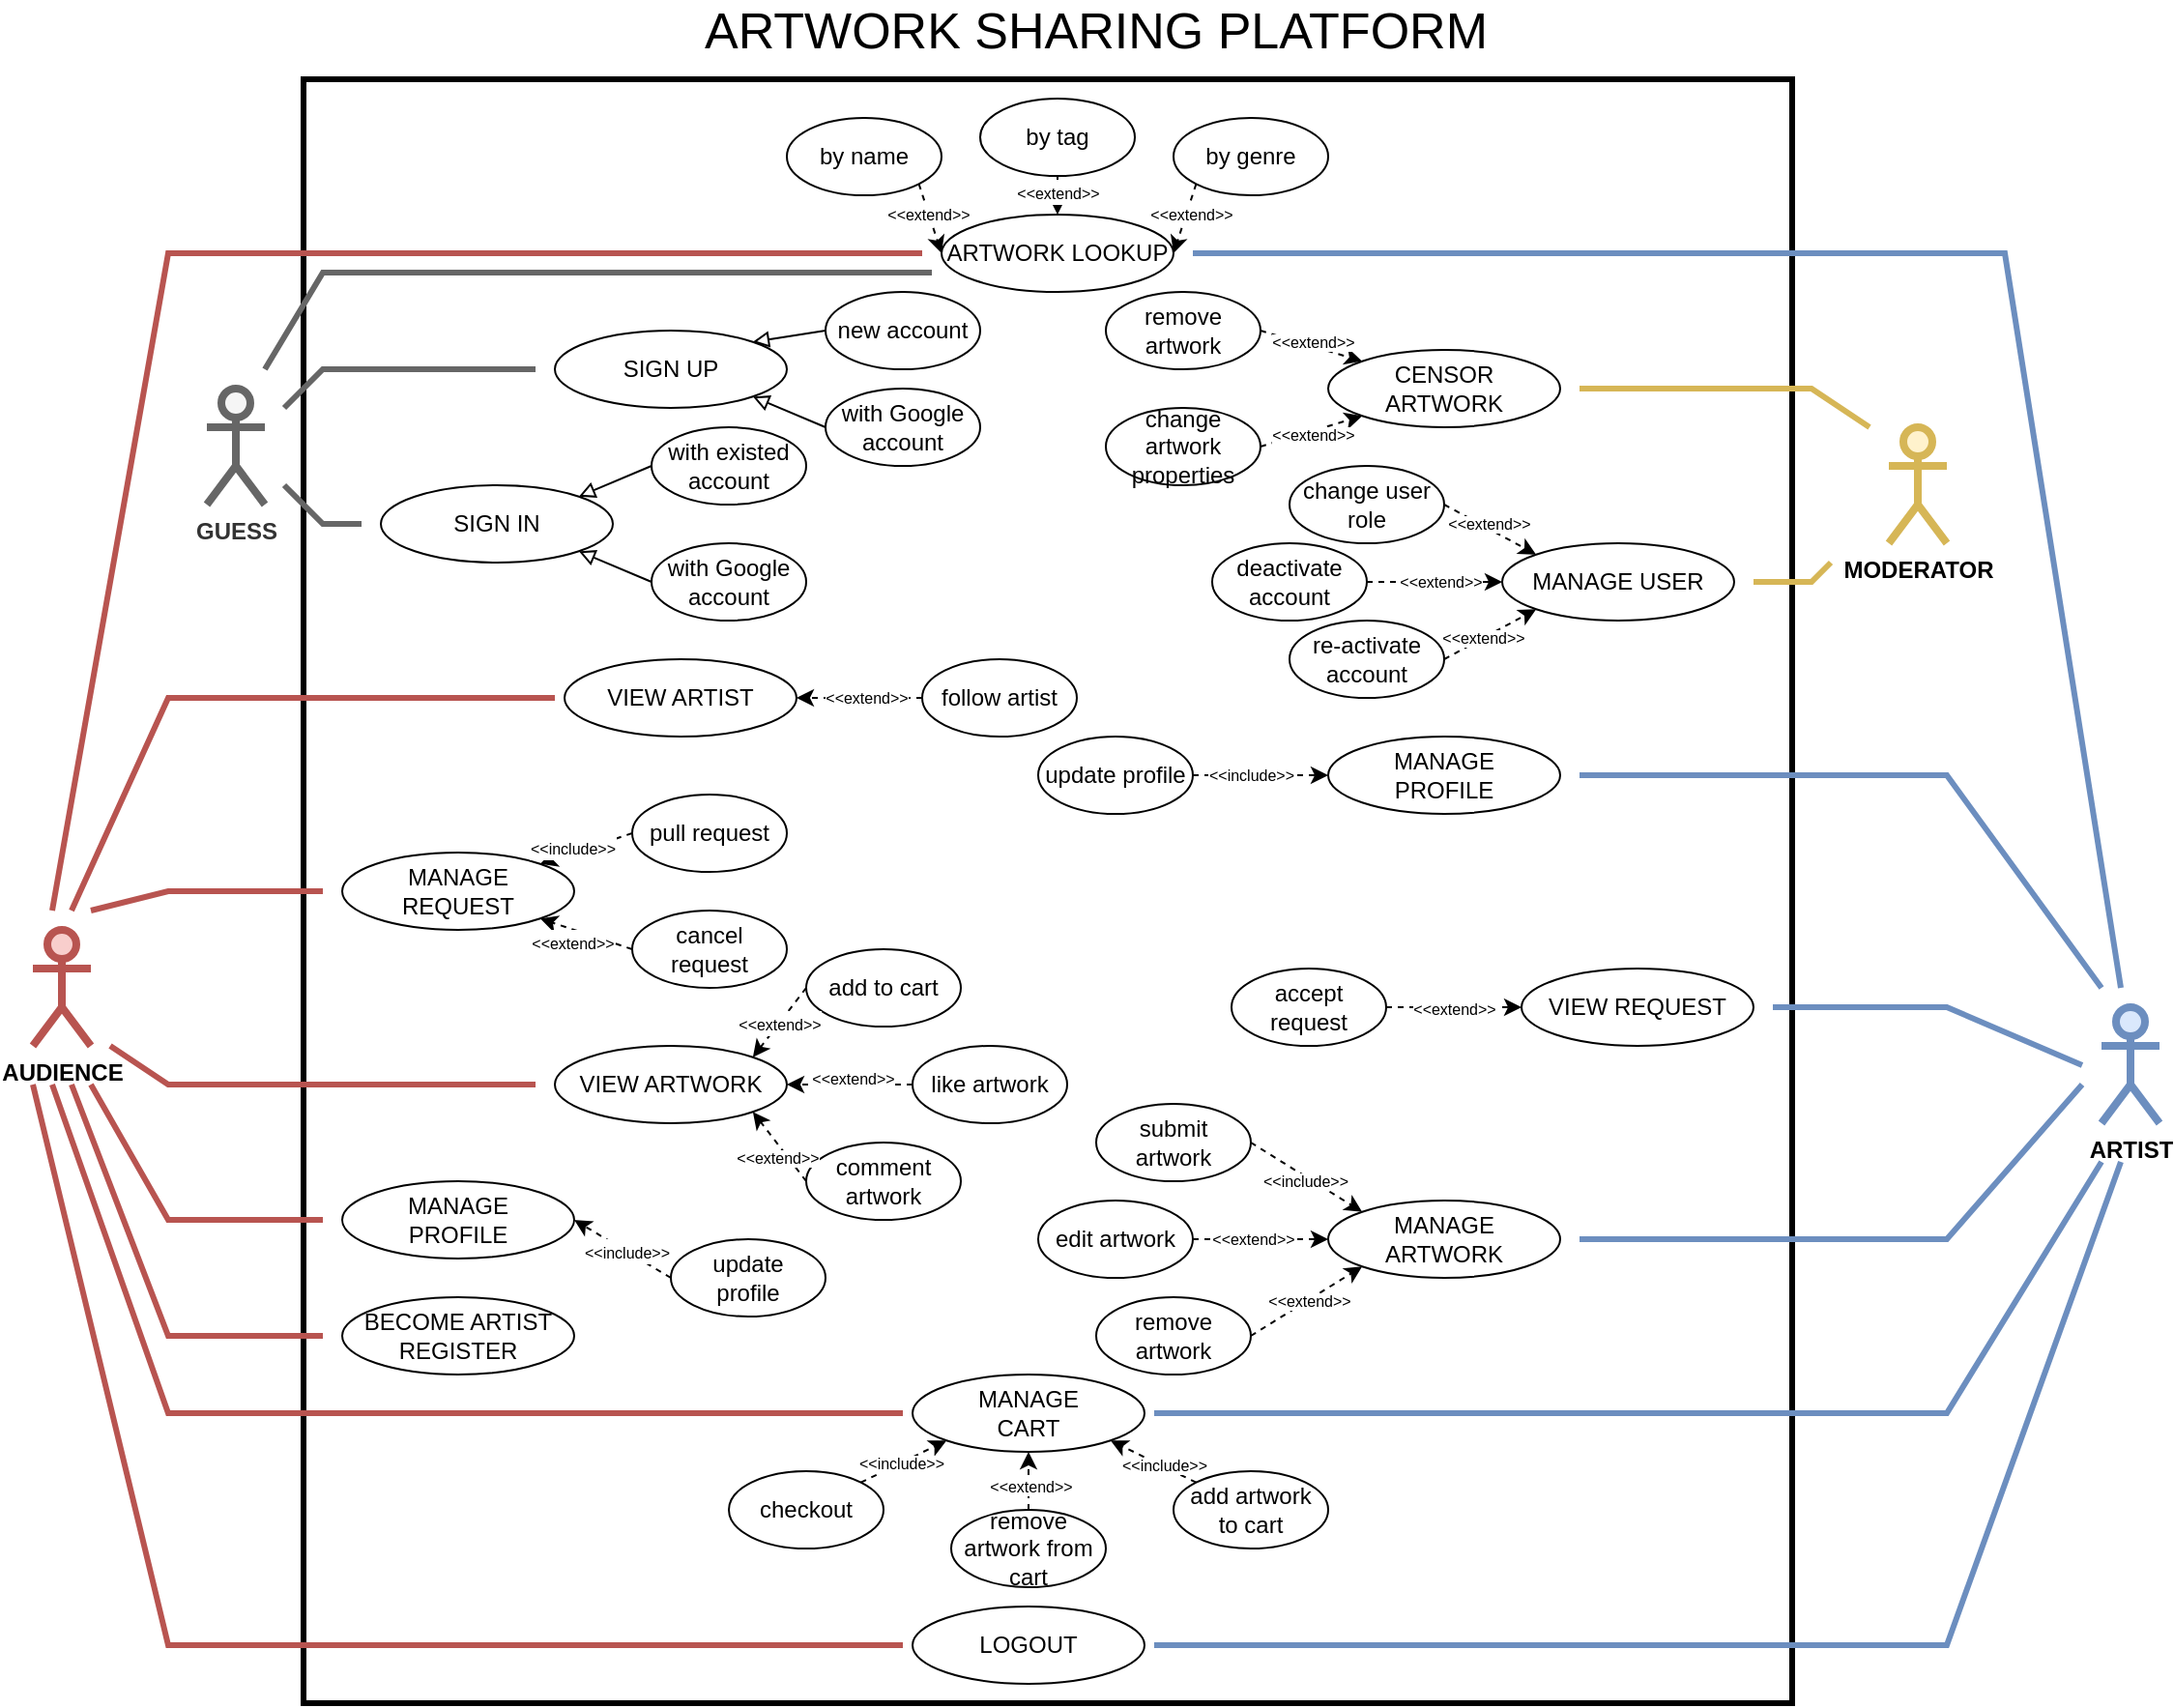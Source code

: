 <mxfile version="22.1.20" type="device">
  <diagram name="Page-1" id="_QdWzowAY5_2tpJYNjvo">
    <mxGraphModel dx="2316" dy="1824" grid="1" gridSize="10" guides="1" tooltips="1" connect="1" arrows="1" fold="1" page="1" pageScale="1" pageWidth="850" pageHeight="1100" math="0" shadow="0">
      <root>
        <mxCell id="0" />
        <mxCell id="1" parent="0" />
        <mxCell id="SqxgfFRfLjjIT3GgbSrg-59" value="" style="rounded=0;whiteSpace=wrap;html=1;strokeWidth=3;" vertex="1" parent="1">
          <mxGeometry x="70" y="-830" width="770" height="840" as="geometry" />
        </mxCell>
        <mxCell id="dZkpgGLST4CIbAvVfnqE-1" value="&lt;b&gt;AUDIENCE&lt;/b&gt;" style="shape=umlActor;verticalLabelPosition=bottom;verticalAlign=top;html=1;outlineConnect=0;fillColor=#f8cecc;strokeColor=#b85450;strokeWidth=4;" parent="1" vertex="1">
          <mxGeometry x="-70" y="-390" width="30" height="60" as="geometry" />
        </mxCell>
        <mxCell id="dZkpgGLST4CIbAvVfnqE-3" value="VIEW ARTWORK" style="ellipse;whiteSpace=wrap;html=1;" parent="1" vertex="1">
          <mxGeometry x="200" y="-330" width="120" height="40" as="geometry" />
        </mxCell>
        <mxCell id="dZkpgGLST4CIbAvVfnqE-4" value="VIEW ARTIST" style="ellipse;whiteSpace=wrap;html=1;" parent="1" vertex="1">
          <mxGeometry x="205" y="-530" width="120" height="40" as="geometry" />
        </mxCell>
        <mxCell id="dZkpgGLST4CIbAvVfnqE-5" value="MANAGE&lt;br&gt;REQUEST" style="ellipse;whiteSpace=wrap;html=1;" parent="1" vertex="1">
          <mxGeometry x="90" y="-430" width="120" height="40" as="geometry" />
        </mxCell>
        <mxCell id="dZkpgGLST4CIbAvVfnqE-6" value="MANAGE&lt;br&gt;PROFILE" style="ellipse;whiteSpace=wrap;html=1;" parent="1" vertex="1">
          <mxGeometry x="90" y="-260" width="120" height="40" as="geometry" />
        </mxCell>
        <mxCell id="dZkpgGLST4CIbAvVfnqE-7" value="MANAGE&lt;br&gt;CART" style="ellipse;whiteSpace=wrap;html=1;" parent="1" vertex="1">
          <mxGeometry x="385" y="-160" width="120" height="40" as="geometry" />
        </mxCell>
        <mxCell id="dZkpgGLST4CIbAvVfnqE-18" value="pull request" style="ellipse;whiteSpace=wrap;html=1;" parent="1" vertex="1">
          <mxGeometry x="240" y="-460" width="80" height="40" as="geometry" />
        </mxCell>
        <mxCell id="dZkpgGLST4CIbAvVfnqE-19" value="cancel&lt;br&gt;request" style="ellipse;whiteSpace=wrap;html=1;" parent="1" vertex="1">
          <mxGeometry x="240" y="-400" width="80" height="40" as="geometry" />
        </mxCell>
        <mxCell id="dZkpgGLST4CIbAvVfnqE-20" value="" style="endArrow=classic;html=1;rounded=0;exitX=0;exitY=0.5;exitDx=0;exitDy=0;entryX=1;entryY=1;entryDx=0;entryDy=0;dashed=1;" parent="1" source="dZkpgGLST4CIbAvVfnqE-19" target="dZkpgGLST4CIbAvVfnqE-5" edge="1">
          <mxGeometry width="50" height="50" relative="1" as="geometry">
            <mxPoint x="220" y="-490" as="sourcePoint" />
            <mxPoint x="202" y="-506" as="targetPoint" />
          </mxGeometry>
        </mxCell>
        <mxCell id="SqxgfFRfLjjIT3GgbSrg-22" value="&lt;font style=&quot;font-size: 8px;&quot;&gt;&amp;lt;&amp;lt;extend&amp;gt;&amp;gt;&lt;/font&gt;" style="edgeLabel;html=1;align=center;verticalAlign=middle;resizable=0;points=[];" vertex="1" connectable="0" parent="dZkpgGLST4CIbAvVfnqE-20">
          <mxGeometry x="0.136" relative="1" as="geometry">
            <mxPoint x="-4" y="5" as="offset" />
          </mxGeometry>
        </mxCell>
        <mxCell id="dZkpgGLST4CIbAvVfnqE-21" value="" style="endArrow=classic;html=1;rounded=0;exitX=0;exitY=0.5;exitDx=0;exitDy=0;entryX=1;entryY=0;entryDx=0;entryDy=0;dashed=1;" parent="1" source="dZkpgGLST4CIbAvVfnqE-18" target="dZkpgGLST4CIbAvVfnqE-5" edge="1">
          <mxGeometry width="50" height="50" relative="1" as="geometry">
            <mxPoint x="220" y="-490" as="sourcePoint" />
            <mxPoint x="202" y="-506" as="targetPoint" />
          </mxGeometry>
        </mxCell>
        <mxCell id="SqxgfFRfLjjIT3GgbSrg-21" value="&lt;font style=&quot;font-size: 8px;&quot;&gt;&amp;lt;&amp;lt;include&amp;gt;&amp;gt;&lt;/font&gt;" style="edgeLabel;html=1;align=center;verticalAlign=middle;resizable=0;points=[];" vertex="1" connectable="0" parent="dZkpgGLST4CIbAvVfnqE-21">
          <mxGeometry x="-0.175" y="2" relative="1" as="geometry">
            <mxPoint x="-12" y="-2" as="offset" />
          </mxGeometry>
        </mxCell>
        <mxCell id="dZkpgGLST4CIbAvVfnqE-22" value="update&lt;br&gt;profile" style="ellipse;whiteSpace=wrap;html=1;" parent="1" vertex="1">
          <mxGeometry x="260" y="-230" width="80" height="40" as="geometry" />
        </mxCell>
        <mxCell id="dZkpgGLST4CIbAvVfnqE-24" value="" style="endArrow=classic;html=1;rounded=0;exitX=0;exitY=0.5;exitDx=0;exitDy=0;entryX=1;entryY=0.5;entryDx=0;entryDy=0;dashed=1;" parent="1" source="dZkpgGLST4CIbAvVfnqE-22" target="dZkpgGLST4CIbAvVfnqE-6" edge="1">
          <mxGeometry width="50" height="50" relative="1" as="geometry">
            <mxPoint x="240" y="-290" as="sourcePoint" />
            <mxPoint x="202" y="-306" as="targetPoint" />
          </mxGeometry>
        </mxCell>
        <mxCell id="SqxgfFRfLjjIT3GgbSrg-55" value="&lt;font style=&quot;font-size: 8px;&quot;&gt;&amp;lt;&amp;lt;include&amp;gt;&amp;gt;&lt;/font&gt;" style="edgeLabel;html=1;align=center;verticalAlign=middle;resizable=0;points=[];" vertex="1" connectable="0" parent="dZkpgGLST4CIbAvVfnqE-24">
          <mxGeometry x="-0.057" relative="1" as="geometry">
            <mxPoint as="offset" />
          </mxGeometry>
        </mxCell>
        <mxCell id="dZkpgGLST4CIbAvVfnqE-25" value="add artwork&lt;br&gt;to cart" style="ellipse;whiteSpace=wrap;html=1;" parent="1" vertex="1">
          <mxGeometry x="520" y="-110" width="80" height="40" as="geometry" />
        </mxCell>
        <mxCell id="dZkpgGLST4CIbAvVfnqE-26" value="remove artwork from cart" style="ellipse;whiteSpace=wrap;html=1;" parent="1" vertex="1">
          <mxGeometry x="405" y="-90" width="80" height="40" as="geometry" />
        </mxCell>
        <mxCell id="dZkpgGLST4CIbAvVfnqE-27" value="checkout" style="ellipse;whiteSpace=wrap;html=1;" parent="1" vertex="1">
          <mxGeometry x="290" y="-110" width="80" height="40" as="geometry" />
        </mxCell>
        <mxCell id="dZkpgGLST4CIbAvVfnqE-29" value="" style="endArrow=classic;html=1;rounded=0;exitX=1;exitY=0;exitDx=0;exitDy=0;entryX=0;entryY=1;entryDx=0;entryDy=0;dashed=1;" parent="1" source="dZkpgGLST4CIbAvVfnqE-27" target="dZkpgGLST4CIbAvVfnqE-7" edge="1">
          <mxGeometry width="50" height="50" relative="1" as="geometry">
            <mxPoint x="535" y="-290" as="sourcePoint" />
            <mxPoint x="497" y="-306" as="targetPoint" />
          </mxGeometry>
        </mxCell>
        <mxCell id="SqxgfFRfLjjIT3GgbSrg-51" value="&amp;lt;&amp;lt;include&amp;gt;&amp;gt;" style="edgeLabel;html=1;align=center;verticalAlign=middle;resizable=0;points=[];fontSize=8;" vertex="1" connectable="0" parent="dZkpgGLST4CIbAvVfnqE-29">
          <mxGeometry x="-0.074" relative="1" as="geometry">
            <mxPoint as="offset" />
          </mxGeometry>
        </mxCell>
        <mxCell id="dZkpgGLST4CIbAvVfnqE-30" value="" style="endArrow=classic;html=1;rounded=0;exitX=0;exitY=0;exitDx=0;exitDy=0;entryX=1;entryY=1;entryDx=0;entryDy=0;dashed=1;" parent="1" source="dZkpgGLST4CIbAvVfnqE-25" target="dZkpgGLST4CIbAvVfnqE-7" edge="1">
          <mxGeometry width="50" height="50" relative="1" as="geometry">
            <mxPoint x="535" y="-80" as="sourcePoint" />
            <mxPoint x="495" y="-130" as="targetPoint" />
          </mxGeometry>
        </mxCell>
        <mxCell id="SqxgfFRfLjjIT3GgbSrg-52" value="&amp;lt;&amp;lt;include&amp;gt;&amp;gt;" style="edgeLabel;html=1;align=center;verticalAlign=middle;resizable=0;points=[];fontSize=8;" vertex="1" connectable="0" parent="dZkpgGLST4CIbAvVfnqE-30">
          <mxGeometry x="-0.308" y="1" relative="1" as="geometry">
            <mxPoint x="-1" y="-3" as="offset" />
          </mxGeometry>
        </mxCell>
        <mxCell id="dZkpgGLST4CIbAvVfnqE-31" value="" style="endArrow=classic;html=1;rounded=0;exitX=0.5;exitY=0;exitDx=0;exitDy=0;entryX=0.5;entryY=1;entryDx=0;entryDy=0;dashed=1;" parent="1" source="dZkpgGLST4CIbAvVfnqE-26" target="dZkpgGLST4CIbAvVfnqE-7" edge="1">
          <mxGeometry width="50" height="50" relative="1" as="geometry">
            <mxPoint x="535" y="-180" as="sourcePoint" />
            <mxPoint x="505" y="-140" as="targetPoint" />
          </mxGeometry>
        </mxCell>
        <mxCell id="SqxgfFRfLjjIT3GgbSrg-53" value="&amp;lt;&amp;lt;extend&amp;gt;&amp;gt;" style="edgeLabel;html=1;align=center;verticalAlign=middle;resizable=0;points=[];fontSize=8;" vertex="1" connectable="0" parent="dZkpgGLST4CIbAvVfnqE-31">
          <mxGeometry x="-0.209" y="-1" relative="1" as="geometry">
            <mxPoint as="offset" />
          </mxGeometry>
        </mxCell>
        <mxCell id="dZkpgGLST4CIbAvVfnqE-32" value="like artwork" style="ellipse;whiteSpace=wrap;html=1;" parent="1" vertex="1">
          <mxGeometry x="385" y="-330" width="80" height="40" as="geometry" />
        </mxCell>
        <mxCell id="dZkpgGLST4CIbAvVfnqE-33" value="comment artwork" style="ellipse;whiteSpace=wrap;html=1;" parent="1" vertex="1">
          <mxGeometry x="330" y="-280" width="80" height="40" as="geometry" />
        </mxCell>
        <mxCell id="dZkpgGLST4CIbAvVfnqE-34" value="add to cart" style="ellipse;whiteSpace=wrap;html=1;" parent="1" vertex="1">
          <mxGeometry x="330" y="-380" width="80" height="40" as="geometry" />
        </mxCell>
        <mxCell id="dZkpgGLST4CIbAvVfnqE-37" value="" style="endArrow=classic;html=1;rounded=0;exitX=0;exitY=0.5;exitDx=0;exitDy=0;entryX=1;entryY=1;entryDx=0;entryDy=0;dashed=1;" parent="1" source="dZkpgGLST4CIbAvVfnqE-33" edge="1" target="dZkpgGLST4CIbAvVfnqE-3">
          <mxGeometry width="50" height="50" relative="1" as="geometry">
            <mxPoint x="340" y="-220" as="sourcePoint" />
            <mxPoint x="320" y="-300" as="targetPoint" />
          </mxGeometry>
        </mxCell>
        <mxCell id="SqxgfFRfLjjIT3GgbSrg-26" value="&amp;lt;&amp;lt;extend&amp;gt;&amp;gt;" style="edgeLabel;html=1;align=center;verticalAlign=middle;resizable=0;points=[];fontSize=8;" vertex="1" connectable="0" parent="dZkpgGLST4CIbAvVfnqE-37">
          <mxGeometry x="-0.176" y="1" relative="1" as="geometry">
            <mxPoint x="-3" y="2" as="offset" />
          </mxGeometry>
        </mxCell>
        <mxCell id="dZkpgGLST4CIbAvVfnqE-38" value="" style="endArrow=classic;html=1;rounded=0;exitX=0;exitY=0.5;exitDx=0;exitDy=0;dashed=1;" parent="1" source="dZkpgGLST4CIbAvVfnqE-32" edge="1">
          <mxGeometry width="50" height="50" relative="1" as="geometry">
            <mxPoint x="340" y="-270" as="sourcePoint" />
            <mxPoint x="320" y="-310" as="targetPoint" />
          </mxGeometry>
        </mxCell>
        <mxCell id="SqxgfFRfLjjIT3GgbSrg-25" value="&amp;lt;&amp;lt;extend&amp;gt;&amp;gt;" style="edgeLabel;html=1;align=center;verticalAlign=middle;resizable=0;points=[];fontSize=8;" vertex="1" connectable="0" parent="dZkpgGLST4CIbAvVfnqE-38">
          <mxGeometry x="-0.139" y="1" relative="1" as="geometry">
            <mxPoint x="-3" y="-4" as="offset" />
          </mxGeometry>
        </mxCell>
        <mxCell id="dZkpgGLST4CIbAvVfnqE-39" value="" style="endArrow=classic;html=1;rounded=0;exitX=0;exitY=0.5;exitDx=0;exitDy=0;entryX=1;entryY=0;entryDx=0;entryDy=0;dashed=1;" parent="1" source="dZkpgGLST4CIbAvVfnqE-34" target="dZkpgGLST4CIbAvVfnqE-3" edge="1">
          <mxGeometry width="50" height="50" relative="1" as="geometry">
            <mxPoint x="350" y="-330" as="sourcePoint" />
            <mxPoint x="300" y="-320" as="targetPoint" />
          </mxGeometry>
        </mxCell>
        <mxCell id="SqxgfFRfLjjIT3GgbSrg-23" value="&lt;font style=&quot;font-size: 8px;&quot;&gt;&amp;lt;&amp;lt;extend&amp;gt;&amp;gt;&lt;/font&gt;" style="edgeLabel;html=1;align=center;verticalAlign=middle;resizable=0;points=[];" vertex="1" connectable="0" parent="dZkpgGLST4CIbAvVfnqE-39">
          <mxGeometry x="0.006" relative="1" as="geometry">
            <mxPoint as="offset" />
          </mxGeometry>
        </mxCell>
        <mxCell id="dZkpgGLST4CIbAvVfnqE-40" value="follow artist" style="ellipse;whiteSpace=wrap;html=1;" parent="1" vertex="1">
          <mxGeometry x="390" y="-530" width="80" height="40" as="geometry" />
        </mxCell>
        <mxCell id="dZkpgGLST4CIbAvVfnqE-44" value="" style="endArrow=classic;html=1;rounded=0;exitX=0;exitY=0.5;exitDx=0;exitDy=0;entryX=1;entryY=0.5;entryDx=0;entryDy=0;dashed=1;" parent="1" source="dZkpgGLST4CIbAvVfnqE-40" target="dZkpgGLST4CIbAvVfnqE-4" edge="1">
          <mxGeometry width="50" height="50" relative="1" as="geometry">
            <mxPoint x="355" y="-450" as="sourcePoint" />
            <mxPoint x="307" y="-524" as="targetPoint" />
          </mxGeometry>
        </mxCell>
        <mxCell id="SqxgfFRfLjjIT3GgbSrg-18" value="&amp;lt;&amp;lt;extend&amp;gt;&amp;gt;" style="edgeLabel;html=1;align=center;verticalAlign=middle;resizable=0;points=[];fontSize=8;" vertex="1" connectable="0" parent="dZkpgGLST4CIbAvVfnqE-44">
          <mxGeometry x="-0.303" y="3" relative="1" as="geometry">
            <mxPoint x="-7" y="-3" as="offset" />
          </mxGeometry>
        </mxCell>
        <mxCell id="dZkpgGLST4CIbAvVfnqE-46" value="&lt;b&gt;ARTIST&lt;/b&gt;" style="shape=umlActor;verticalLabelPosition=bottom;verticalAlign=top;html=1;outlineConnect=0;fillColor=#dae8fc;strokeColor=#6c8ebf;strokeWidth=4;" parent="1" vertex="1">
          <mxGeometry x="1000" y="-350" width="30" height="60" as="geometry" />
        </mxCell>
        <mxCell id="dZkpgGLST4CIbAvVfnqE-57" value="MANAGE&lt;br&gt;ARTWORK" style="ellipse;whiteSpace=wrap;html=1;" parent="1" vertex="1">
          <mxGeometry x="600" y="-250" width="120" height="40" as="geometry" />
        </mxCell>
        <mxCell id="dZkpgGLST4CIbAvVfnqE-59" value="VIEW REQUEST" style="ellipse;whiteSpace=wrap;html=1;" parent="1" vertex="1">
          <mxGeometry x="700" y="-370" width="120" height="40" as="geometry" />
        </mxCell>
        <mxCell id="dZkpgGLST4CIbAvVfnqE-61" value="MANAGE&lt;br&gt;PROFILE" style="ellipse;whiteSpace=wrap;html=1;" parent="1" vertex="1">
          <mxGeometry x="600" y="-490" width="120" height="40" as="geometry" />
        </mxCell>
        <mxCell id="dZkpgGLST4CIbAvVfnqE-73" value="edit artwork" style="ellipse;whiteSpace=wrap;html=1;" parent="1" vertex="1">
          <mxGeometry x="450" y="-250" width="80" height="40" as="geometry" />
        </mxCell>
        <mxCell id="dZkpgGLST4CIbAvVfnqE-74" value="remove artwork" style="ellipse;whiteSpace=wrap;html=1;" parent="1" vertex="1">
          <mxGeometry x="480" y="-200" width="80" height="40" as="geometry" />
        </mxCell>
        <mxCell id="dZkpgGLST4CIbAvVfnqE-75" value="submit artwork" style="ellipse;whiteSpace=wrap;html=1;" parent="1" vertex="1">
          <mxGeometry x="480" y="-300" width="80" height="40" as="geometry" />
        </mxCell>
        <mxCell id="dZkpgGLST4CIbAvVfnqE-81" value="" style="endArrow=classic;html=1;rounded=0;exitX=1;exitY=0.5;exitDx=0;exitDy=0;entryX=0;entryY=0;entryDx=0;entryDy=0;dashed=1;" parent="1" source="dZkpgGLST4CIbAvVfnqE-75" target="dZkpgGLST4CIbAvVfnqE-57" edge="1">
          <mxGeometry width="50" height="50" relative="1" as="geometry">
            <mxPoint x="590" y="-90" as="sourcePoint" />
            <mxPoint x="628" y="-74" as="targetPoint" />
          </mxGeometry>
        </mxCell>
        <mxCell id="SqxgfFRfLjjIT3GgbSrg-41" value="&amp;lt;&amp;lt;include&amp;gt;&amp;gt;" style="edgeLabel;html=1;align=center;verticalAlign=middle;resizable=0;points=[];fontSize=8;" vertex="1" connectable="0" parent="dZkpgGLST4CIbAvVfnqE-81">
          <mxGeometry x="-0.015" y="-2" relative="1" as="geometry">
            <mxPoint as="offset" />
          </mxGeometry>
        </mxCell>
        <mxCell id="dZkpgGLST4CIbAvVfnqE-82" value="" style="endArrow=classic;html=1;rounded=0;exitX=1;exitY=0.5;exitDx=0;exitDy=0;entryX=0;entryY=1;entryDx=0;entryDy=0;dashed=1;" parent="1" source="dZkpgGLST4CIbAvVfnqE-74" target="dZkpgGLST4CIbAvVfnqE-57" edge="1">
          <mxGeometry width="50" height="50" relative="1" as="geometry">
            <mxPoint x="590" y="-270" as="sourcePoint" />
            <mxPoint x="628" y="-234" as="targetPoint" />
          </mxGeometry>
        </mxCell>
        <mxCell id="SqxgfFRfLjjIT3GgbSrg-44" value="&amp;lt;&amp;lt;extend&amp;gt;&amp;gt;" style="edgeLabel;html=1;align=center;verticalAlign=middle;resizable=0;points=[];fontSize=8;" vertex="1" connectable="0" parent="dZkpgGLST4CIbAvVfnqE-82">
          <mxGeometry x="0.032" relative="1" as="geometry">
            <mxPoint as="offset" />
          </mxGeometry>
        </mxCell>
        <mxCell id="dZkpgGLST4CIbAvVfnqE-83" value="" style="endArrow=classic;html=1;rounded=0;exitX=1;exitY=0.5;exitDx=0;exitDy=0;dashed=1;" parent="1" source="dZkpgGLST4CIbAvVfnqE-73" edge="1">
          <mxGeometry width="50" height="50" relative="1" as="geometry">
            <mxPoint x="600" y="-260" as="sourcePoint" />
            <mxPoint x="600" y="-230" as="targetPoint" />
          </mxGeometry>
        </mxCell>
        <mxCell id="SqxgfFRfLjjIT3GgbSrg-42" value="&amp;lt;&amp;lt;extend&amp;gt;&amp;gt;" style="edgeLabel;html=1;align=center;verticalAlign=middle;resizable=0;points=[];fontSize=8;" vertex="1" connectable="0" parent="dZkpgGLST4CIbAvVfnqE-83">
          <mxGeometry x="-0.114" relative="1" as="geometry">
            <mxPoint as="offset" />
          </mxGeometry>
        </mxCell>
        <mxCell id="dZkpgGLST4CIbAvVfnqE-87" value="accept request" style="ellipse;whiteSpace=wrap;html=1;" parent="1" vertex="1">
          <mxGeometry x="550" y="-370" width="80" height="40" as="geometry" />
        </mxCell>
        <mxCell id="dZkpgGLST4CIbAvVfnqE-88" value="" style="endArrow=classic;html=1;rounded=0;exitX=1;exitY=0.5;exitDx=0;exitDy=0;dashed=1;" parent="1" source="dZkpgGLST4CIbAvVfnqE-87" edge="1">
          <mxGeometry width="50" height="50" relative="1" as="geometry">
            <mxPoint x="210" y="-390" as="sourcePoint" />
            <mxPoint x="700" y="-350" as="targetPoint" />
          </mxGeometry>
        </mxCell>
        <mxCell id="SqxgfFRfLjjIT3GgbSrg-39" value="&amp;lt;&amp;lt;extend&amp;gt;&amp;gt;" style="edgeLabel;html=1;align=center;verticalAlign=middle;resizable=0;points=[];fontSize=8;" vertex="1" connectable="0" parent="dZkpgGLST4CIbAvVfnqE-88">
          <mxGeometry x="-0.017" y="-1" relative="1" as="geometry">
            <mxPoint as="offset" />
          </mxGeometry>
        </mxCell>
        <mxCell id="dZkpgGLST4CIbAvVfnqE-95" value="update profile" style="ellipse;whiteSpace=wrap;html=1;" parent="1" vertex="1">
          <mxGeometry x="450" y="-490" width="80" height="40" as="geometry" />
        </mxCell>
        <mxCell id="dZkpgGLST4CIbAvVfnqE-96" value="" style="endArrow=classic;html=1;rounded=0;exitX=1;exitY=0.5;exitDx=0;exitDy=0;entryX=0;entryY=0.5;entryDx=0;entryDy=0;dashed=1;" parent="1" source="dZkpgGLST4CIbAvVfnqE-95" target="dZkpgGLST4CIbAvVfnqE-61" edge="1">
          <mxGeometry width="50" height="50" relative="1" as="geometry">
            <mxPoint x="590" y="-390" as="sourcePoint" />
            <mxPoint x="628" y="-374" as="targetPoint" />
          </mxGeometry>
        </mxCell>
        <mxCell id="SqxgfFRfLjjIT3GgbSrg-36" value="&amp;lt;&amp;lt;include&amp;gt;&amp;gt;" style="edgeLabel;html=1;align=center;verticalAlign=middle;resizable=0;points=[];fontSize=8;" vertex="1" connectable="0" parent="dZkpgGLST4CIbAvVfnqE-96">
          <mxGeometry x="-0.074" y="-1" relative="1" as="geometry">
            <mxPoint x="-3" y="-1" as="offset" />
          </mxGeometry>
        </mxCell>
        <mxCell id="dZkpgGLST4CIbAvVfnqE-97" value="&lt;b&gt;MODERATOR&lt;br&gt;&lt;/b&gt;" style="shape=umlActor;verticalLabelPosition=bottom;verticalAlign=top;html=1;outlineConnect=0;fillColor=#fff2cc;strokeColor=#d6b656;strokeWidth=4;" parent="1" vertex="1">
          <mxGeometry x="890" y="-650" width="30" height="60" as="geometry" />
        </mxCell>
        <mxCell id="dZkpgGLST4CIbAvVfnqE-98" value="CENSOR&lt;br&gt;ARTWORK" style="ellipse;whiteSpace=wrap;html=1;" parent="1" vertex="1">
          <mxGeometry x="600" y="-690" width="120" height="40" as="geometry" />
        </mxCell>
        <mxCell id="dZkpgGLST4CIbAvVfnqE-99" value="MANAGE USER" style="ellipse;whiteSpace=wrap;html=1;" parent="1" vertex="1">
          <mxGeometry x="690" y="-590" width="120" height="40" as="geometry" />
        </mxCell>
        <mxCell id="dZkpgGLST4CIbAvVfnqE-100" value="re-activate account" style="ellipse;whiteSpace=wrap;html=1;" parent="1" vertex="1">
          <mxGeometry x="580" y="-550" width="80" height="40" as="geometry" />
        </mxCell>
        <mxCell id="dZkpgGLST4CIbAvVfnqE-101" value="change user role" style="ellipse;whiteSpace=wrap;html=1;" parent="1" vertex="1">
          <mxGeometry x="580" y="-630" width="80" height="40" as="geometry" />
        </mxCell>
        <mxCell id="dZkpgGLST4CIbAvVfnqE-102" value="" style="endArrow=classic;html=1;rounded=0;exitX=1;exitY=0.5;exitDx=0;exitDy=0;entryX=0;entryY=0;entryDx=0;entryDy=0;dashed=1;" parent="1" source="dZkpgGLST4CIbAvVfnqE-101" target="dZkpgGLST4CIbAvVfnqE-99" edge="1">
          <mxGeometry width="50" height="50" relative="1" as="geometry">
            <mxPoint x="200" y="-650" as="sourcePoint" />
            <mxPoint x="162" y="-716" as="targetPoint" />
          </mxGeometry>
        </mxCell>
        <mxCell id="SqxgfFRfLjjIT3GgbSrg-33" value="&amp;lt;&amp;lt;extend&amp;gt;&amp;gt;" style="edgeLabel;html=1;align=center;verticalAlign=middle;resizable=0;points=[];fontSize=8;" vertex="1" connectable="0" parent="dZkpgGLST4CIbAvVfnqE-102">
          <mxGeometry x="-0.083" y="2" relative="1" as="geometry">
            <mxPoint as="offset" />
          </mxGeometry>
        </mxCell>
        <mxCell id="dZkpgGLST4CIbAvVfnqE-103" value="" style="endArrow=classic;html=1;rounded=0;exitX=1;exitY=0.5;exitDx=0;exitDy=0;entryX=0;entryY=1;entryDx=0;entryDy=0;dashed=1;" parent="1" source="dZkpgGLST4CIbAvVfnqE-100" target="dZkpgGLST4CIbAvVfnqE-99" edge="1">
          <mxGeometry width="50" height="50" relative="1" as="geometry">
            <mxPoint x="680" y="-640" as="sourcePoint" />
            <mxPoint x="718" y="-574" as="targetPoint" />
          </mxGeometry>
        </mxCell>
        <mxCell id="SqxgfFRfLjjIT3GgbSrg-35" value="&amp;lt;&amp;lt;extend&amp;gt;&amp;gt;" style="edgeLabel;html=1;align=center;verticalAlign=middle;resizable=0;points=[];fontSize=8;" vertex="1" connectable="0" parent="dZkpgGLST4CIbAvVfnqE-103">
          <mxGeometry x="-0.176" y="1" relative="1" as="geometry">
            <mxPoint as="offset" />
          </mxGeometry>
        </mxCell>
        <mxCell id="dZkpgGLST4CIbAvVfnqE-104" value="change artwork properties" style="ellipse;whiteSpace=wrap;html=1;" parent="1" vertex="1">
          <mxGeometry x="485" y="-660" width="80" height="40" as="geometry" />
        </mxCell>
        <mxCell id="dZkpgGLST4CIbAvVfnqE-106" value="remove artwork" style="ellipse;whiteSpace=wrap;html=1;" parent="1" vertex="1">
          <mxGeometry x="485" y="-720" width="80" height="40" as="geometry" />
        </mxCell>
        <mxCell id="dZkpgGLST4CIbAvVfnqE-107" value="" style="endArrow=classic;html=1;rounded=0;exitX=1;exitY=0.5;exitDx=0;exitDy=0;entryX=0;entryY=0;entryDx=0;entryDy=0;dashed=1;" parent="1" source="dZkpgGLST4CIbAvVfnqE-106" target="dZkpgGLST4CIbAvVfnqE-98" edge="1">
          <mxGeometry width="50" height="50" relative="1" as="geometry">
            <mxPoint x="590" y="-530" as="sourcePoint" />
            <mxPoint x="628" y="-514" as="targetPoint" />
          </mxGeometry>
        </mxCell>
        <mxCell id="SqxgfFRfLjjIT3GgbSrg-29" value="&amp;lt;&amp;lt;extend&amp;gt;&amp;gt;" style="edgeLabel;html=1;align=center;verticalAlign=middle;resizable=0;points=[];fontSize=8;" vertex="1" connectable="0" parent="dZkpgGLST4CIbAvVfnqE-107">
          <mxGeometry x="-0.004" y="2" relative="1" as="geometry">
            <mxPoint as="offset" />
          </mxGeometry>
        </mxCell>
        <mxCell id="dZkpgGLST4CIbAvVfnqE-109" value="" style="endArrow=classic;html=1;rounded=0;exitX=1;exitY=0.5;exitDx=0;exitDy=0;entryX=0;entryY=1;entryDx=0;entryDy=0;dashed=1;" parent="1" source="dZkpgGLST4CIbAvVfnqE-104" target="dZkpgGLST4CIbAvVfnqE-98" edge="1">
          <mxGeometry width="50" height="50" relative="1" as="geometry">
            <mxPoint x="600" y="-700" as="sourcePoint" />
            <mxPoint x="600" y="-670" as="targetPoint" />
          </mxGeometry>
        </mxCell>
        <mxCell id="SqxgfFRfLjjIT3GgbSrg-30" value="&amp;lt;&amp;lt;extend&amp;gt;&amp;gt;" style="edgeLabel;html=1;align=center;verticalAlign=middle;resizable=0;points=[];fontSize=8;" vertex="1" connectable="0" parent="dZkpgGLST4CIbAvVfnqE-109">
          <mxGeometry x="-0.2" y="2" relative="1" as="geometry">
            <mxPoint x="6" y="2" as="offset" />
          </mxGeometry>
        </mxCell>
        <mxCell id="dZkpgGLST4CIbAvVfnqE-110" value="deactivate account" style="ellipse;whiteSpace=wrap;html=1;" parent="1" vertex="1">
          <mxGeometry x="540" y="-590" width="80" height="40" as="geometry" />
        </mxCell>
        <mxCell id="dZkpgGLST4CIbAvVfnqE-121" value="BECOME ARTIST REGISTER" style="ellipse;whiteSpace=wrap;html=1;" parent="1" vertex="1">
          <mxGeometry x="90" y="-200" width="120" height="40" as="geometry" />
        </mxCell>
        <mxCell id="dZkpgGLST4CIbAvVfnqE-122" value="&lt;b&gt;GUESS&lt;/b&gt;" style="shape=umlActor;verticalLabelPosition=bottom;verticalAlign=top;html=1;outlineConnect=0;fillColor=#f5f5f5;fontColor=#333333;strokeColor=#666666;strokeWidth=4;" parent="1" vertex="1">
          <mxGeometry x="20" y="-670" width="30" height="60" as="geometry" />
        </mxCell>
        <mxCell id="dZkpgGLST4CIbAvVfnqE-123" value="SIGN IN" style="ellipse;whiteSpace=wrap;html=1;" parent="1" vertex="1">
          <mxGeometry x="110" y="-620" width="120" height="40" as="geometry" />
        </mxCell>
        <mxCell id="dZkpgGLST4CIbAvVfnqE-124" value="SIGN UP" style="ellipse;whiteSpace=wrap;html=1;" parent="1" vertex="1">
          <mxGeometry x="200" y="-700" width="120" height="40" as="geometry" />
        </mxCell>
        <mxCell id="dZkpgGLST4CIbAvVfnqE-125" value="new account" style="ellipse;whiteSpace=wrap;html=1;" parent="1" vertex="1">
          <mxGeometry x="340" y="-720" width="80" height="40" as="geometry" />
        </mxCell>
        <mxCell id="dZkpgGLST4CIbAvVfnqE-126" value="with Google account" style="ellipse;whiteSpace=wrap;html=1;" parent="1" vertex="1">
          <mxGeometry x="340" y="-670" width="80" height="40" as="geometry" />
        </mxCell>
        <mxCell id="dZkpgGLST4CIbAvVfnqE-127" value="with existed account" style="ellipse;whiteSpace=wrap;html=1;" parent="1" vertex="1">
          <mxGeometry x="250" y="-650" width="80" height="40" as="geometry" />
        </mxCell>
        <mxCell id="dZkpgGLST4CIbAvVfnqE-128" value="with Google account" style="ellipse;whiteSpace=wrap;html=1;" parent="1" vertex="1">
          <mxGeometry x="250" y="-590" width="80" height="40" as="geometry" />
        </mxCell>
        <mxCell id="dZkpgGLST4CIbAvVfnqE-129" value="" style="endArrow=block;html=1;rounded=0;exitX=0;exitY=0.5;exitDx=0;exitDy=0;entryX=1;entryY=0;entryDx=0;entryDy=0;endFill=0;" parent="1" source="dZkpgGLST4CIbAvVfnqE-127" target="dZkpgGLST4CIbAvVfnqE-123" edge="1">
          <mxGeometry width="50" height="50" relative="1" as="geometry">
            <mxPoint x="265" y="-500" as="sourcePoint" />
            <mxPoint x="222" y="-464" as="targetPoint" />
          </mxGeometry>
        </mxCell>
        <mxCell id="dZkpgGLST4CIbAvVfnqE-130" value="" style="endArrow=block;html=1;rounded=0;exitX=0;exitY=0.5;exitDx=0;exitDy=0;entryX=1;entryY=1;entryDx=0;entryDy=0;endFill=0;" parent="1" source="dZkpgGLST4CIbAvVfnqE-128" target="dZkpgGLST4CIbAvVfnqE-123" edge="1">
          <mxGeometry width="50" height="50" relative="1" as="geometry">
            <mxPoint x="275" y="-490" as="sourcePoint" />
            <mxPoint x="232" y="-454" as="targetPoint" />
          </mxGeometry>
        </mxCell>
        <mxCell id="dZkpgGLST4CIbAvVfnqE-131" value="" style="endArrow=none;html=1;rounded=0;exitX=1;exitY=1;exitDx=0;exitDy=0;entryX=0;entryY=0.5;entryDx=0;entryDy=0;endFill=0;startArrow=block;startFill=0;" parent="1" source="dZkpgGLST4CIbAvVfnqE-124" target="dZkpgGLST4CIbAvVfnqE-126" edge="1">
          <mxGeometry width="50" height="50" relative="1" as="geometry">
            <mxPoint x="357.57" y="-670" as="sourcePoint" />
            <mxPoint x="319.996" y="-685.858" as="targetPoint" />
          </mxGeometry>
        </mxCell>
        <mxCell id="dZkpgGLST4CIbAvVfnqE-132" value="" style="endArrow=block;html=1;rounded=0;exitX=0;exitY=0.5;exitDx=0;exitDy=0;entryX=1;entryY=0;entryDx=0;entryDy=0;startArrow=none;startFill=0;endFill=0;" parent="1" source="dZkpgGLST4CIbAvVfnqE-125" target="dZkpgGLST4CIbAvVfnqE-124" edge="1">
          <mxGeometry width="50" height="50" relative="1" as="geometry">
            <mxPoint x="385" y="-430" as="sourcePoint" />
            <mxPoint x="342" y="-394" as="targetPoint" />
          </mxGeometry>
        </mxCell>
        <mxCell id="dZkpgGLST4CIbAvVfnqE-133" value="ARTWORK LOOKUP" style="ellipse;whiteSpace=wrap;html=1;" parent="1" vertex="1">
          <mxGeometry x="400" y="-760" width="120" height="40" as="geometry" />
        </mxCell>
        <mxCell id="dZkpgGLST4CIbAvVfnqE-134" value="by name" style="ellipse;whiteSpace=wrap;html=1;" parent="1" vertex="1">
          <mxGeometry x="320" y="-810" width="80" height="40" as="geometry" />
        </mxCell>
        <mxCell id="dZkpgGLST4CIbAvVfnqE-135" value="by genre" style="ellipse;whiteSpace=wrap;html=1;" parent="1" vertex="1">
          <mxGeometry x="520" y="-810" width="80" height="40" as="geometry" />
        </mxCell>
        <mxCell id="dZkpgGLST4CIbAvVfnqE-136" value="by tag" style="ellipse;whiteSpace=wrap;html=1;" parent="1" vertex="1">
          <mxGeometry x="420" y="-820" width="80" height="40" as="geometry" />
        </mxCell>
        <mxCell id="dZkpgGLST4CIbAvVfnqE-140" value="" style="endArrow=classic;html=1;rounded=0;exitX=1;exitY=1;exitDx=0;exitDy=0;entryX=0;entryY=0.5;entryDx=0;entryDy=0;dashed=1;" parent="1" source="dZkpgGLST4CIbAvVfnqE-134" target="dZkpgGLST4CIbAvVfnqE-133" edge="1">
          <mxGeometry width="50" height="50" relative="1" as="geometry">
            <mxPoint x="552" y="-746" as="sourcePoint" />
            <mxPoint x="530" y="-730" as="targetPoint" />
          </mxGeometry>
        </mxCell>
        <mxCell id="SqxgfFRfLjjIT3GgbSrg-13" value="&lt;font style=&quot;font-size: 8px;&quot;&gt;&amp;lt;&amp;lt;extend&amp;gt;&amp;gt;&lt;/font&gt;" style="edgeLabel;html=1;align=center;verticalAlign=middle;resizable=0;points=[];" vertex="1" connectable="0" parent="dZkpgGLST4CIbAvVfnqE-140">
          <mxGeometry x="-0.187" relative="1" as="geometry">
            <mxPoint as="offset" />
          </mxGeometry>
        </mxCell>
        <mxCell id="dZkpgGLST4CIbAvVfnqE-141" value="" style="endArrow=classic;html=1;rounded=0;exitX=0;exitY=1;exitDx=0;exitDy=0;entryX=1;entryY=0.5;entryDx=0;entryDy=0;dashed=1;" parent="1" source="dZkpgGLST4CIbAvVfnqE-135" target="dZkpgGLST4CIbAvVfnqE-133" edge="1">
          <mxGeometry width="50" height="50" relative="1" as="geometry">
            <mxPoint x="562" y="-736" as="sourcePoint" />
            <mxPoint x="540" y="-720" as="targetPoint" />
          </mxGeometry>
        </mxCell>
        <mxCell id="SqxgfFRfLjjIT3GgbSrg-14" value="&lt;font style=&quot;font-size: 8px;&quot;&gt;&amp;lt;&amp;lt;extend&amp;gt;&amp;gt;&lt;/font&gt;" style="edgeLabel;html=1;align=center;verticalAlign=middle;resizable=0;points=[];" vertex="1" connectable="0" parent="dZkpgGLST4CIbAvVfnqE-141">
          <mxGeometry x="-0.231" y="2" relative="1" as="geometry">
            <mxPoint as="offset" />
          </mxGeometry>
        </mxCell>
        <mxCell id="dZkpgGLST4CIbAvVfnqE-142" value="" style="endArrow=classic;html=1;rounded=0;exitX=0.5;exitY=1;exitDx=0;exitDy=0;entryX=0.5;entryY=0;entryDx=0;entryDy=0;dashed=1;" parent="1" source="dZkpgGLST4CIbAvVfnqE-136" target="dZkpgGLST4CIbAvVfnqE-133" edge="1">
          <mxGeometry width="50" height="50" relative="1" as="geometry">
            <mxPoint x="572" y="-726" as="sourcePoint" />
            <mxPoint x="450" y="-770" as="targetPoint" />
          </mxGeometry>
        </mxCell>
        <mxCell id="SqxgfFRfLjjIT3GgbSrg-12" value="&lt;font style=&quot;font-size: 8px;&quot;&gt;&amp;lt;&amp;lt;extend&amp;gt;&amp;gt;&lt;/font&gt;" style="edgeLabel;html=1;align=center;verticalAlign=middle;resizable=0;points=[];" vertex="1" connectable="0" parent="dZkpgGLST4CIbAvVfnqE-142">
          <mxGeometry x="-0.214" relative="1" as="geometry">
            <mxPoint as="offset" />
          </mxGeometry>
        </mxCell>
        <mxCell id="dZkpgGLST4CIbAvVfnqE-153" value="" style="endArrow=none;html=1;rounded=0;fillColor=#f5f5f5;strokeColor=#666666;strokeWidth=3;" parent="1" edge="1">
          <mxGeometry width="50" height="50" relative="1" as="geometry">
            <mxPoint x="60" y="-660" as="sourcePoint" />
            <mxPoint x="190" y="-680" as="targetPoint" />
            <Array as="points">
              <mxPoint x="80" y="-680" />
            </Array>
          </mxGeometry>
        </mxCell>
        <mxCell id="dZkpgGLST4CIbAvVfnqE-154" value="" style="endArrow=none;html=1;rounded=0;fillColor=#f5f5f5;strokeColor=#666666;strokeWidth=3;" parent="1" edge="1">
          <mxGeometry width="50" height="50" relative="1" as="geometry">
            <mxPoint x="60" y="-620" as="sourcePoint" />
            <mxPoint x="100" y="-600" as="targetPoint" />
            <Array as="points">
              <mxPoint x="80" y="-600" />
            </Array>
          </mxGeometry>
        </mxCell>
        <mxCell id="dZkpgGLST4CIbAvVfnqE-155" value="" style="endArrow=none;html=1;rounded=0;fillColor=#f8cecc;strokeColor=#b85450;strokeWidth=3;" parent="1" edge="1">
          <mxGeometry width="50" height="50" relative="1" as="geometry">
            <mxPoint x="-50" y="-400" as="sourcePoint" />
            <mxPoint x="200" y="-510" as="targetPoint" />
            <Array as="points">
              <mxPoint y="-510" />
            </Array>
          </mxGeometry>
        </mxCell>
        <mxCell id="dZkpgGLST4CIbAvVfnqE-156" value="" style="endArrow=none;html=1;rounded=0;fillColor=#f8cecc;strokeColor=#b85450;strokeWidth=3;" parent="1" edge="1">
          <mxGeometry width="50" height="50" relative="1" as="geometry">
            <mxPoint x="-50" y="-310" as="sourcePoint" />
            <mxPoint x="80" y="-180" as="targetPoint" />
            <Array as="points">
              <mxPoint y="-180" />
            </Array>
          </mxGeometry>
        </mxCell>
        <mxCell id="dZkpgGLST4CIbAvVfnqE-157" value="" style="endArrow=none;html=1;rounded=0;fillColor=#f8cecc;strokeColor=#b85450;strokeWidth=3;" parent="1" edge="1">
          <mxGeometry width="50" height="50" relative="1" as="geometry">
            <mxPoint x="-60" y="-310" as="sourcePoint" />
            <mxPoint x="380" y="-140" as="targetPoint" />
            <Array as="points">
              <mxPoint y="-140" />
            </Array>
          </mxGeometry>
        </mxCell>
        <mxCell id="dZkpgGLST4CIbAvVfnqE-158" value="" style="endArrow=none;html=1;rounded=0;fillColor=#f8cecc;strokeColor=#b85450;strokeWidth=3;" parent="1" edge="1">
          <mxGeometry width="50" height="50" relative="1" as="geometry">
            <mxPoint x="-40" y="-310" as="sourcePoint" />
            <mxPoint x="80" y="-240" as="targetPoint" />
            <Array as="points">
              <mxPoint y="-240" />
            </Array>
          </mxGeometry>
        </mxCell>
        <mxCell id="dZkpgGLST4CIbAvVfnqE-159" value="" style="endArrow=none;html=1;rounded=0;fillColor=#f8cecc;strokeColor=#b85450;strokeWidth=3;" parent="1" edge="1">
          <mxGeometry width="50" height="50" relative="1" as="geometry">
            <mxPoint x="-30" y="-330" as="sourcePoint" />
            <mxPoint x="190" y="-310" as="targetPoint" />
            <Array as="points">
              <mxPoint y="-310" />
            </Array>
          </mxGeometry>
        </mxCell>
        <mxCell id="dZkpgGLST4CIbAvVfnqE-160" value="" style="endArrow=none;html=1;rounded=0;fillColor=#dae8fc;strokeColor=#6c8ebf;strokeWidth=3;" parent="1" edge="1">
          <mxGeometry width="50" height="50" relative="1" as="geometry">
            <mxPoint x="990" y="-320" as="sourcePoint" />
            <mxPoint x="830" y="-350" as="targetPoint" />
            <Array as="points">
              <mxPoint x="920" y="-350" />
            </Array>
          </mxGeometry>
        </mxCell>
        <mxCell id="dZkpgGLST4CIbAvVfnqE-161" value="" style="endArrow=none;html=1;rounded=0;fillColor=#dae8fc;strokeColor=#6c8ebf;strokeWidth=3;" parent="1" edge="1">
          <mxGeometry width="50" height="50" relative="1" as="geometry">
            <mxPoint x="990" y="-310" as="sourcePoint" />
            <mxPoint x="730" y="-230" as="targetPoint" />
            <Array as="points">
              <mxPoint x="920" y="-230" />
            </Array>
          </mxGeometry>
        </mxCell>
        <mxCell id="dZkpgGLST4CIbAvVfnqE-164" value="" style="endArrow=none;html=1;rounded=0;fillColor=#dae8fc;strokeColor=#6c8ebf;strokeWidth=3;" parent="1" edge="1">
          <mxGeometry width="50" height="50" relative="1" as="geometry">
            <mxPoint x="1000" y="-360" as="sourcePoint" />
            <mxPoint x="730" y="-470" as="targetPoint" />
            <Array as="points">
              <mxPoint x="920" y="-470" />
            </Array>
          </mxGeometry>
        </mxCell>
        <mxCell id="dZkpgGLST4CIbAvVfnqE-165" value="" style="endArrow=none;html=1;rounded=0;fillColor=#dae8fc;strokeColor=#6c8ebf;strokeWidth=3;" parent="1" edge="1">
          <mxGeometry width="50" height="50" relative="1" as="geometry">
            <mxPoint x="1000" y="-270" as="sourcePoint" />
            <mxPoint x="510" y="-140" as="targetPoint" />
            <Array as="points">
              <mxPoint x="920" y="-140" />
            </Array>
          </mxGeometry>
        </mxCell>
        <mxCell id="dZkpgGLST4CIbAvVfnqE-166" value="" style="endArrow=none;html=1;rounded=0;fillColor=#f8cecc;strokeColor=#b85450;strokeWidth=3;" parent="1" edge="1">
          <mxGeometry width="50" height="50" relative="1" as="geometry">
            <mxPoint x="-40" y="-400" as="sourcePoint" />
            <mxPoint x="80" y="-410" as="targetPoint" />
            <Array as="points">
              <mxPoint y="-410" />
            </Array>
          </mxGeometry>
        </mxCell>
        <mxCell id="dZkpgGLST4CIbAvVfnqE-167" value="" style="endArrow=none;html=1;rounded=0;fillColor=#fff2cc;strokeColor=#d6b656;strokeWidth=3;" parent="1" edge="1">
          <mxGeometry width="50" height="50" relative="1" as="geometry">
            <mxPoint x="880" y="-650" as="sourcePoint" />
            <mxPoint x="730" y="-670" as="targetPoint" />
            <Array as="points">
              <mxPoint x="850" y="-670" />
            </Array>
          </mxGeometry>
        </mxCell>
        <mxCell id="dZkpgGLST4CIbAvVfnqE-169" value="" style="endArrow=none;html=1;rounded=0;fillColor=#fff2cc;strokeColor=#d6b656;strokeWidth=3;" parent="1" edge="1">
          <mxGeometry width="50" height="50" relative="1" as="geometry">
            <mxPoint x="860" y="-580" as="sourcePoint" />
            <mxPoint x="820" y="-570" as="targetPoint" />
            <Array as="points">
              <mxPoint x="850" y="-570" />
            </Array>
          </mxGeometry>
        </mxCell>
        <mxCell id="dZkpgGLST4CIbAvVfnqE-170" value="" style="endArrow=none;html=1;rounded=0;fillColor=#dae8fc;strokeColor=#6c8ebf;strokeWidth=3;" parent="1" edge="1">
          <mxGeometry width="50" height="50" relative="1" as="geometry">
            <mxPoint x="1010" y="-360" as="sourcePoint" />
            <mxPoint x="530" y="-740" as="targetPoint" />
            <Array as="points">
              <mxPoint x="950" y="-740" />
            </Array>
          </mxGeometry>
        </mxCell>
        <mxCell id="dZkpgGLST4CIbAvVfnqE-172" value="" style="endArrow=none;html=1;rounded=0;fillColor=#f5f5f5;strokeColor=#666666;strokeWidth=3;" parent="1" edge="1">
          <mxGeometry width="50" height="50" relative="1" as="geometry">
            <mxPoint x="50" y="-680" as="sourcePoint" />
            <mxPoint x="395" y="-730" as="targetPoint" />
            <Array as="points">
              <mxPoint x="80" y="-730" />
            </Array>
          </mxGeometry>
        </mxCell>
        <mxCell id="dZkpgGLST4CIbAvVfnqE-174" value="" style="endArrow=none;html=1;rounded=0;fillColor=#f8cecc;strokeColor=#b85450;strokeWidth=3;" parent="1" edge="1">
          <mxGeometry width="50" height="50" relative="1" as="geometry">
            <mxPoint x="-60" y="-400" as="sourcePoint" />
            <mxPoint x="390" y="-740" as="targetPoint" />
            <Array as="points">
              <mxPoint y="-740" />
            </Array>
          </mxGeometry>
        </mxCell>
        <mxCell id="dZkpgGLST4CIbAvVfnqE-178" value="LOGOUT" style="ellipse;whiteSpace=wrap;html=1;" parent="1" vertex="1">
          <mxGeometry x="385" y="-40" width="120" height="40" as="geometry" />
        </mxCell>
        <mxCell id="dZkpgGLST4CIbAvVfnqE-179" value="" style="endArrow=none;html=1;rounded=0;fillColor=#f8cecc;strokeColor=#b85450;strokeWidth=3;" parent="1" edge="1">
          <mxGeometry width="50" height="50" relative="1" as="geometry">
            <mxPoint x="-70" y="-310" as="sourcePoint" />
            <mxPoint x="380" y="-20" as="targetPoint" />
            <Array as="points">
              <mxPoint y="-20" />
            </Array>
          </mxGeometry>
        </mxCell>
        <mxCell id="dZkpgGLST4CIbAvVfnqE-180" value="" style="endArrow=none;html=1;rounded=0;fillColor=#dae8fc;strokeColor=#6c8ebf;strokeWidth=3;" parent="1" edge="1">
          <mxGeometry width="50" height="50" relative="1" as="geometry">
            <mxPoint x="1010" y="-270" as="sourcePoint" />
            <mxPoint x="510" y="-20" as="targetPoint" />
            <Array as="points">
              <mxPoint x="920" y="-20" />
            </Array>
          </mxGeometry>
        </mxCell>
        <mxCell id="dZkpgGLST4CIbAvVfnqE-181" value="&lt;font style=&quot;font-size: 26px;&quot;&gt;ARTWORK SHARING PLATFORM&lt;/font&gt;" style="text;html=1;strokeColor=none;fillColor=none;align=center;verticalAlign=middle;whiteSpace=wrap;rounded=0;" parent="1" vertex="1">
          <mxGeometry x="220" y="-870" width="520" height="30" as="geometry" />
        </mxCell>
        <mxCell id="SqxgfFRfLjjIT3GgbSrg-31" value="" style="endArrow=classic;html=1;rounded=0;exitX=1;exitY=0.5;exitDx=0;exitDy=0;entryX=0;entryY=0.5;entryDx=0;entryDy=0;dashed=1;" edge="1" parent="1" source="dZkpgGLST4CIbAvVfnqE-110" target="dZkpgGLST4CIbAvVfnqE-99">
          <mxGeometry width="50" height="50" relative="1" as="geometry">
            <mxPoint x="670" y="-600" as="sourcePoint" />
            <mxPoint x="718" y="-574" as="targetPoint" />
          </mxGeometry>
        </mxCell>
        <mxCell id="SqxgfFRfLjjIT3GgbSrg-34" value="&amp;lt;&amp;lt;extend&amp;gt;&amp;gt;" style="edgeLabel;html=1;align=center;verticalAlign=middle;resizable=0;points=[];fontSize=8;" vertex="1" connectable="0" parent="SqxgfFRfLjjIT3GgbSrg-31">
          <mxGeometry x="0.07" relative="1" as="geometry">
            <mxPoint as="offset" />
          </mxGeometry>
        </mxCell>
      </root>
    </mxGraphModel>
  </diagram>
</mxfile>

